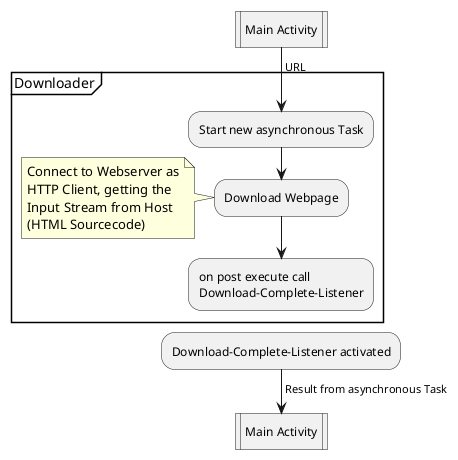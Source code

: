@startuml Downloader
:Main Activity|

partition Downloader {
    
    ->URL; 
    :Start new asynchronous Task;
    :Download Webpage;
    note left
        Connect to Webserver as
        HTTP Client, getting the
        Input Stream from Host
        (HTML Sourcecode)
    end note
    :on post execute call 
    Download-Complete-Listener;
    detach
}
:Download-Complete-Listener activated;
->Result from asynchronous Task;
:Main Activity|

@enduml